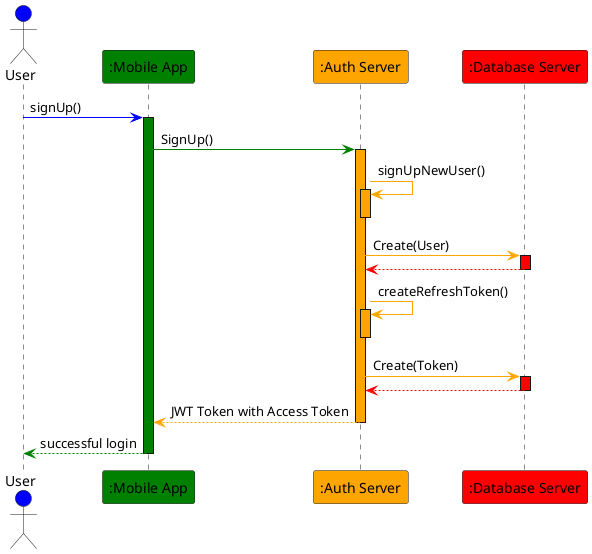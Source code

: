 @startuml
skinparam ArrowFontStyle plain
' Define colors inline
!define USER_COLOR #Blue
!define MOBILE_APP_COLOR #Green  
!define AUTH_SERVER_COLOR #Orange
!define DATABASE_SERVER_COLOR #Red
Actor User as user USER_COLOR
Participant ":Mobile App" as mobileapp MOBILE_APP_COLOR
Participant ":Auth Server" as authserver AUTH_SERVER_COLOR
Participant ":Database Server" as dbserver DATABASE_SERVER_COLOR
user -[USER_COLOR]> mobileapp : signUp()
activate mobileapp MOBILE_APP_COLOR
mobileapp -[MOBILE_APP_COLOR]> authserver : SignUp()
activate authserver AUTH_SERVER_COLOR
authserver -[AUTH_SERVER_COLOR]> authserver : signUpNewUser()
activate authserver AUTH_SERVER_COLOR
deactivate authserver
authserver -[AUTH_SERVER_COLOR]> dbserver : Create(User)
activate dbserver DATABASE_SERVER_COLOR
dbserver -[DATABASE_SERVER_COLOR]-> authserver : 
deactivate dbserver
authserver -[AUTH_SERVER_COLOR]> authserver : createRefreshToken()
activate authserver AUTH_SERVER_COLOR
deactivate authserver
authserver -[AUTH_SERVER_COLOR]> dbserver : Create(Token)
activate dbserver DATABASE_SERVER_COLOR
dbserver -[DATABASE_SERVER_COLOR]-> authserver : 
deactivate dbserver
authserver --[AUTH_SERVER_COLOR]> mobileapp : JWT Token with Access Token
deactivate authserver
mobileapp--[MOBILE_APP_COLOR]> user : successful login
deactivate mobileapp
@enduml
